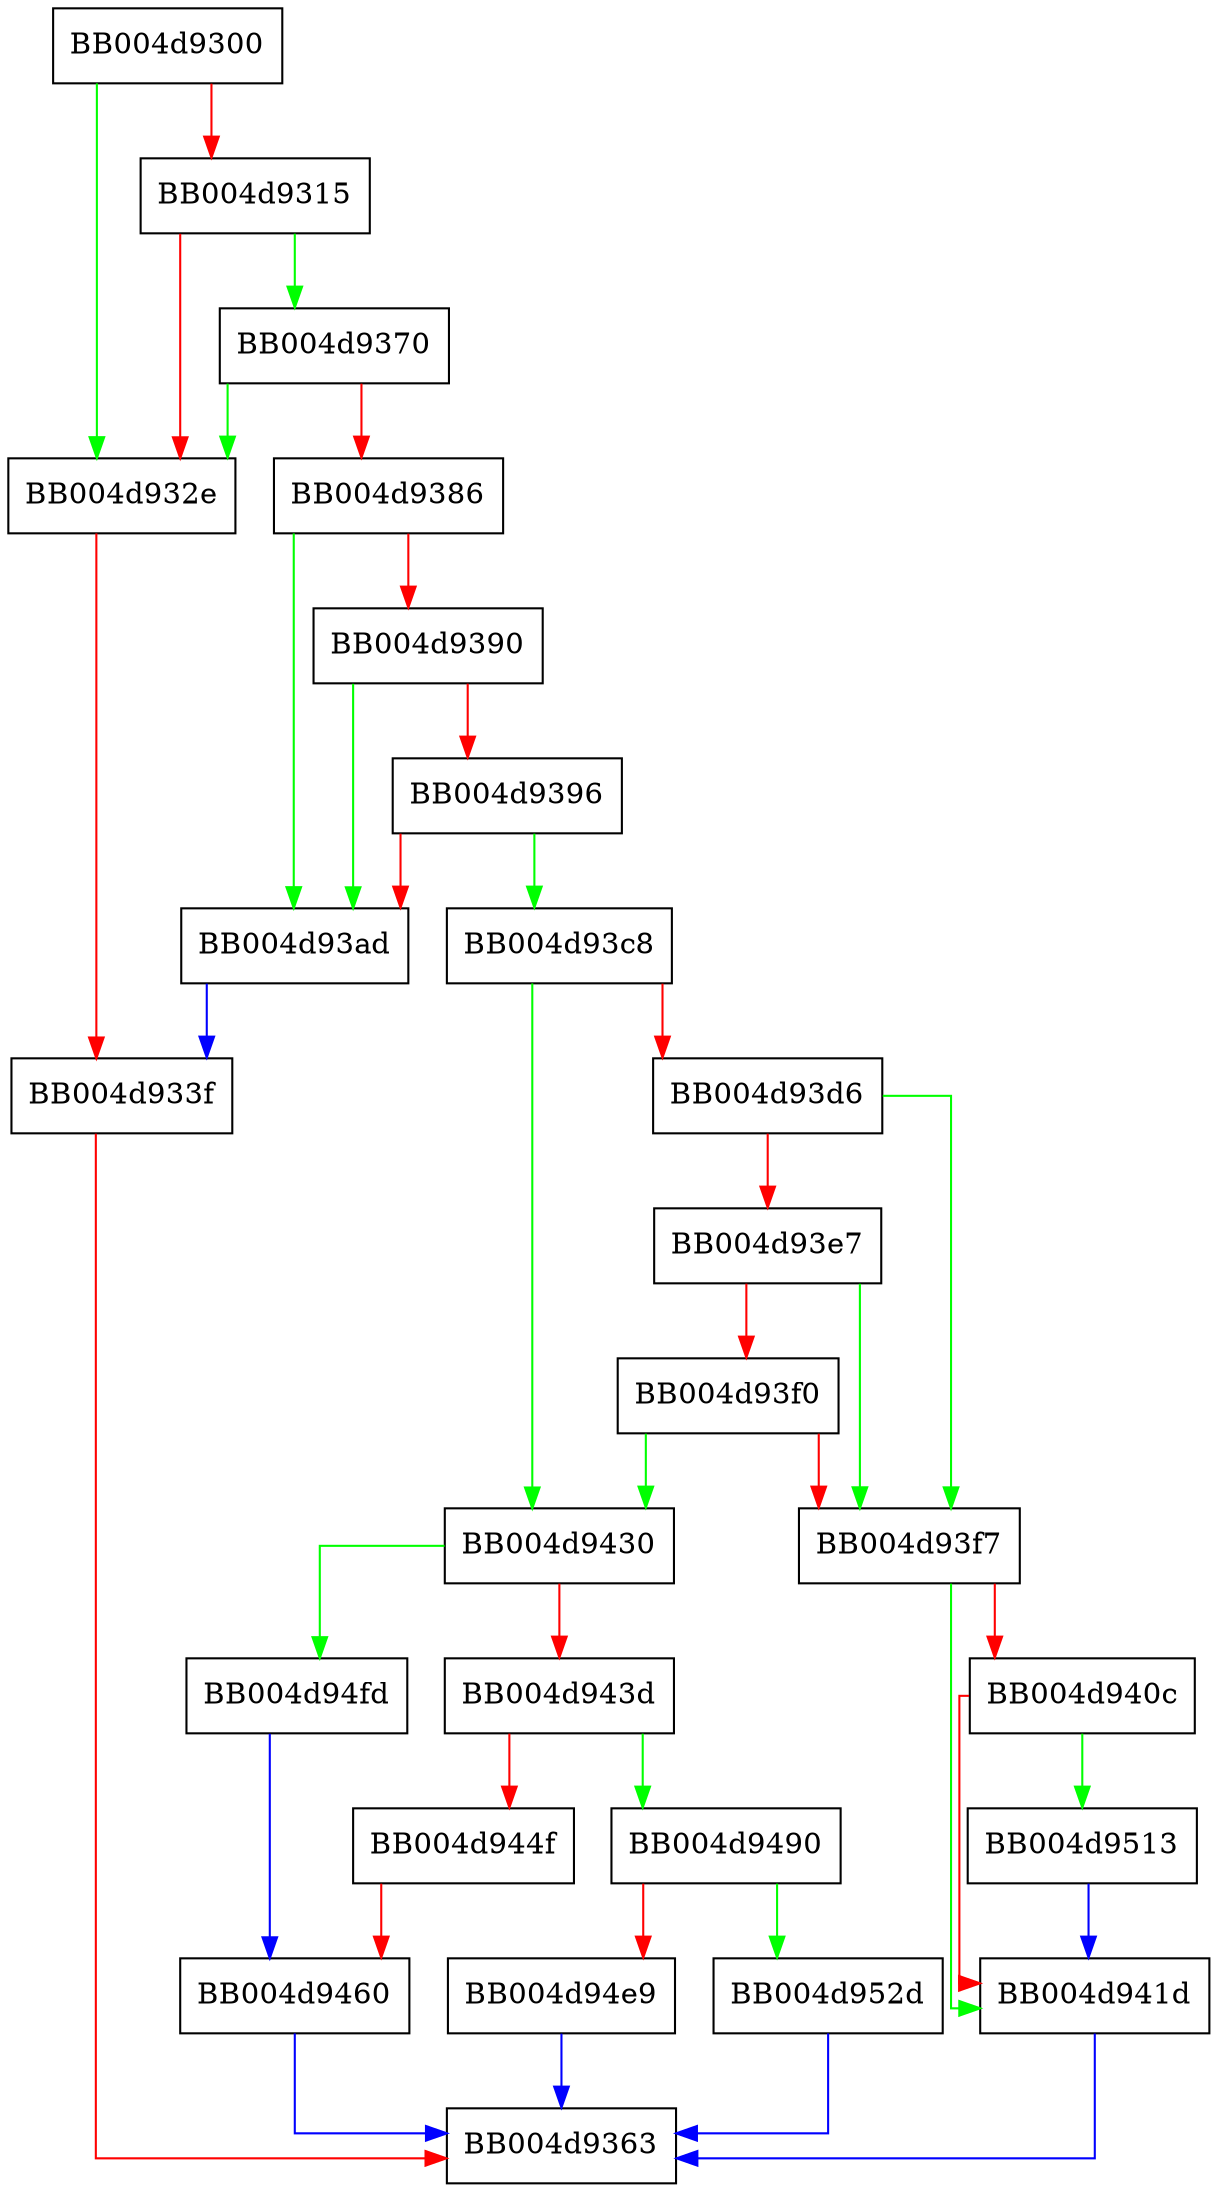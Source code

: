 digraph tls_parse_ctos_server_name {
  node [shape="box"];
  graph [splines=ortho];
  BB004d9300 -> BB004d932e [color="green"];
  BB004d9300 -> BB004d9315 [color="red"];
  BB004d9315 -> BB004d9370 [color="green"];
  BB004d9315 -> BB004d932e [color="red"];
  BB004d932e -> BB004d933f [color="red"];
  BB004d933f -> BB004d9363 [color="red"];
  BB004d9370 -> BB004d932e [color="green"];
  BB004d9370 -> BB004d9386 [color="red"];
  BB004d9386 -> BB004d93ad [color="green"];
  BB004d9386 -> BB004d9390 [color="red"];
  BB004d9390 -> BB004d93ad [color="green"];
  BB004d9390 -> BB004d9396 [color="red"];
  BB004d9396 -> BB004d93c8 [color="green"];
  BB004d9396 -> BB004d93ad [color="red"];
  BB004d93ad -> BB004d933f [color="blue"];
  BB004d93c8 -> BB004d9430 [color="green"];
  BB004d93c8 -> BB004d93d6 [color="red"];
  BB004d93d6 -> BB004d93f7 [color="green"];
  BB004d93d6 -> BB004d93e7 [color="red"];
  BB004d93e7 -> BB004d93f7 [color="green"];
  BB004d93e7 -> BB004d93f0 [color="red"];
  BB004d93f0 -> BB004d9430 [color="green"];
  BB004d93f0 -> BB004d93f7 [color="red"];
  BB004d93f7 -> BB004d941d [color="green"];
  BB004d93f7 -> BB004d940c [color="red"];
  BB004d940c -> BB004d9513 [color="green"];
  BB004d940c -> BB004d941d [color="red"];
  BB004d941d -> BB004d9363 [color="blue"];
  BB004d9430 -> BB004d94fd [color="green"];
  BB004d9430 -> BB004d943d [color="red"];
  BB004d943d -> BB004d9490 [color="green"];
  BB004d943d -> BB004d944f [color="red"];
  BB004d944f -> BB004d9460 [color="red"];
  BB004d9460 -> BB004d9363 [color="blue"];
  BB004d9490 -> BB004d952d [color="green"];
  BB004d9490 -> BB004d94e9 [color="red"];
  BB004d94e9 -> BB004d9363 [color="blue"];
  BB004d94fd -> BB004d9460 [color="blue"];
  BB004d9513 -> BB004d941d [color="blue"];
  BB004d952d -> BB004d9363 [color="blue"];
}